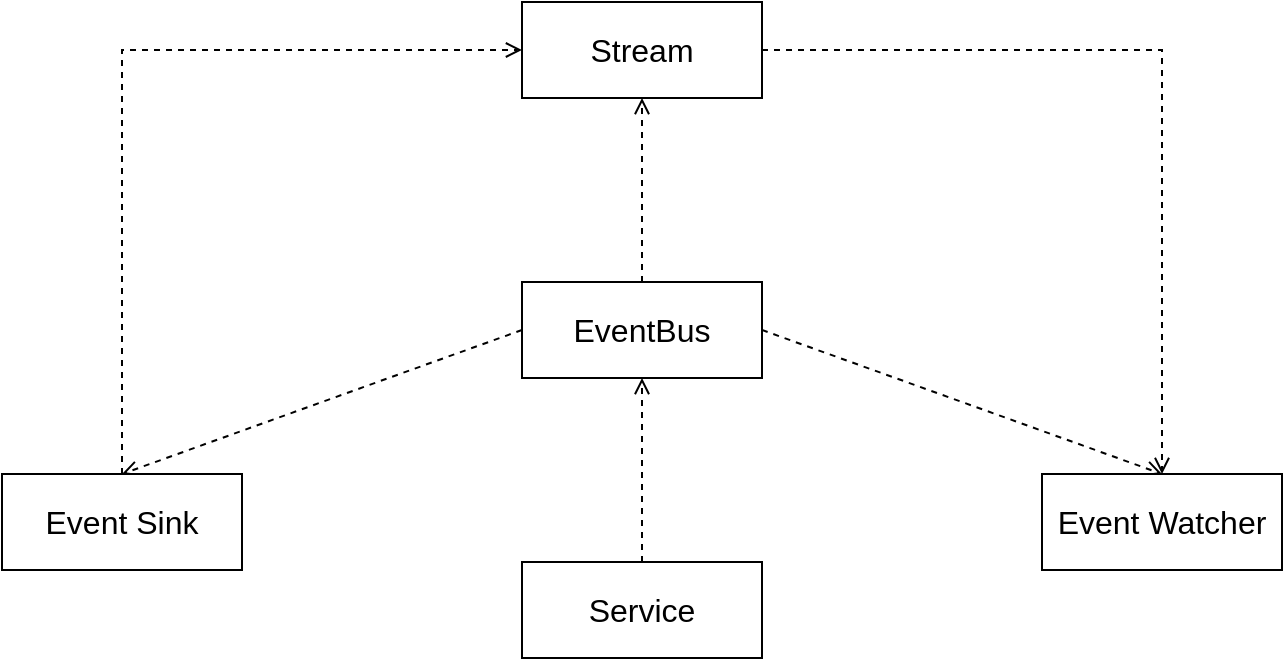 <mxfile version="12.9.3" type="device"><diagram id="RnIqyFGPbdLVJCRh5bKG" name="simple"><mxGraphModel dx="946" dy="725" grid="1" gridSize="10" guides="1" tooltips="1" connect="1" arrows="1" fold="1" page="1" pageScale="1" pageWidth="850" pageHeight="1100" math="0" shadow="0"><root><mxCell id="0"/><mxCell id="1" parent="0"/><mxCell id="mu5tjeDmjBFf3DcFhYx6-51" style="rounded=0;orthogonalLoop=1;jettySize=auto;html=1;exitX=0;exitY=0.5;exitDx=0;exitDy=0;endArrow=open;endFill=0;strokeColor=#000000;fontSize=12;dashed=1;entryX=0.5;entryY=0;entryDx=0;entryDy=0;" edge="1" parent="1" source="mu5tjeDmjBFf3DcFhYx6-2" target="mu5tjeDmjBFf3DcFhYx6-4"><mxGeometry relative="1" as="geometry"/></mxCell><mxCell id="mu5tjeDmjBFf3DcFhYx6-56" style="edgeStyle=orthogonalEdgeStyle;rounded=0;orthogonalLoop=1;jettySize=auto;html=1;exitX=0.5;exitY=0;exitDx=0;exitDy=0;entryX=0.5;entryY=1;entryDx=0;entryDy=0;dashed=1;endArrow=open;endFill=0;strokeColor=#000000;fontSize=12;" edge="1" parent="1" source="mu5tjeDmjBFf3DcFhYx6-2" target="mu5tjeDmjBFf3DcFhYx6-52"><mxGeometry relative="1" as="geometry"/></mxCell><mxCell id="mu5tjeDmjBFf3DcFhYx6-57" style="rounded=0;orthogonalLoop=1;jettySize=auto;html=1;exitX=1;exitY=0.5;exitDx=0;exitDy=0;entryX=0.5;entryY=0;entryDx=0;entryDy=0;dashed=1;endArrow=open;endFill=0;strokeColor=#000000;fontSize=12;" edge="1" parent="1" source="mu5tjeDmjBFf3DcFhYx6-2" target="mu5tjeDmjBFf3DcFhYx6-3"><mxGeometry relative="1" as="geometry"/></mxCell><mxCell id="mu5tjeDmjBFf3DcFhYx6-2" value="EventBus" style="rounded=0;whiteSpace=wrap;html=1;fontSize=16;" vertex="1" parent="1"><mxGeometry x="330" y="230" width="120" height="48" as="geometry"/></mxCell><mxCell id="mu5tjeDmjBFf3DcFhYx6-3" value="Event Watcher" style="rounded=0;whiteSpace=wrap;html=1;fontSize=16;" vertex="1" parent="1"><mxGeometry x="590" y="326" width="120" height="48" as="geometry"/></mxCell><mxCell id="mu5tjeDmjBFf3DcFhYx6-58" style="edgeStyle=orthogonalEdgeStyle;rounded=0;orthogonalLoop=1;jettySize=auto;html=1;dashed=1;endArrow=open;endFill=0;strokeColor=#000000;fontSize=12;entryX=0.5;entryY=1;entryDx=0;entryDy=0;" edge="1" parent="1" target="mu5tjeDmjBFf3DcFhYx6-4"><mxGeometry relative="1" as="geometry"><mxPoint x="130" y="360" as="targetPoint"/><mxPoint x="130" y="370" as="sourcePoint"/></mxGeometry></mxCell><mxCell id="mu5tjeDmjBFf3DcFhYx6-59" style="edgeStyle=orthogonalEdgeStyle;rounded=0;orthogonalLoop=1;jettySize=auto;html=1;exitX=0.5;exitY=0;exitDx=0;exitDy=0;entryX=0;entryY=0.5;entryDx=0;entryDy=0;dashed=1;endArrow=open;endFill=0;strokeColor=#000000;fontSize=12;" edge="1" parent="1" source="mu5tjeDmjBFf3DcFhYx6-4" target="mu5tjeDmjBFf3DcFhYx6-52"><mxGeometry relative="1" as="geometry"/></mxCell><mxCell id="mu5tjeDmjBFf3DcFhYx6-4" value="Event Sink" style="rounded=0;whiteSpace=wrap;html=1;fontSize=16;" vertex="1" parent="1"><mxGeometry x="70" y="326" width="120" height="48" as="geometry"/></mxCell><mxCell id="mu5tjeDmjBFf3DcFhYx6-60" style="edgeStyle=orthogonalEdgeStyle;rounded=0;orthogonalLoop=1;jettySize=auto;html=1;exitX=1;exitY=0.5;exitDx=0;exitDy=0;entryX=0.5;entryY=0;entryDx=0;entryDy=0;dashed=1;endArrow=open;endFill=0;strokeColor=#000000;fontSize=12;" edge="1" parent="1" source="mu5tjeDmjBFf3DcFhYx6-52" target="mu5tjeDmjBFf3DcFhYx6-3"><mxGeometry relative="1" as="geometry"/></mxCell><mxCell id="mu5tjeDmjBFf3DcFhYx6-52" value="Stream" style="rounded=0;whiteSpace=wrap;html=1;fontSize=16;" vertex="1" parent="1"><mxGeometry x="330" y="90" width="120" height="48" as="geometry"/></mxCell><mxCell id="mu5tjeDmjBFf3DcFhYx6-54" style="edgeStyle=orthogonalEdgeStyle;rounded=0;orthogonalLoop=1;jettySize=auto;html=1;exitX=0.5;exitY=0;exitDx=0;exitDy=0;entryX=0.5;entryY=1;entryDx=0;entryDy=0;endArrow=open;endFill=0;strokeColor=#000000;fontSize=12;dashed=1;" edge="1" parent="1" source="mu5tjeDmjBFf3DcFhYx6-53" target="mu5tjeDmjBFf3DcFhYx6-2"><mxGeometry relative="1" as="geometry"/></mxCell><mxCell id="mu5tjeDmjBFf3DcFhYx6-53" value="Service" style="rounded=0;whiteSpace=wrap;html=1;fontSize=16;" vertex="1" parent="1"><mxGeometry x="330" y="370" width="120" height="48" as="geometry"/></mxCell></root></mxGraphModel></diagram></mxfile>